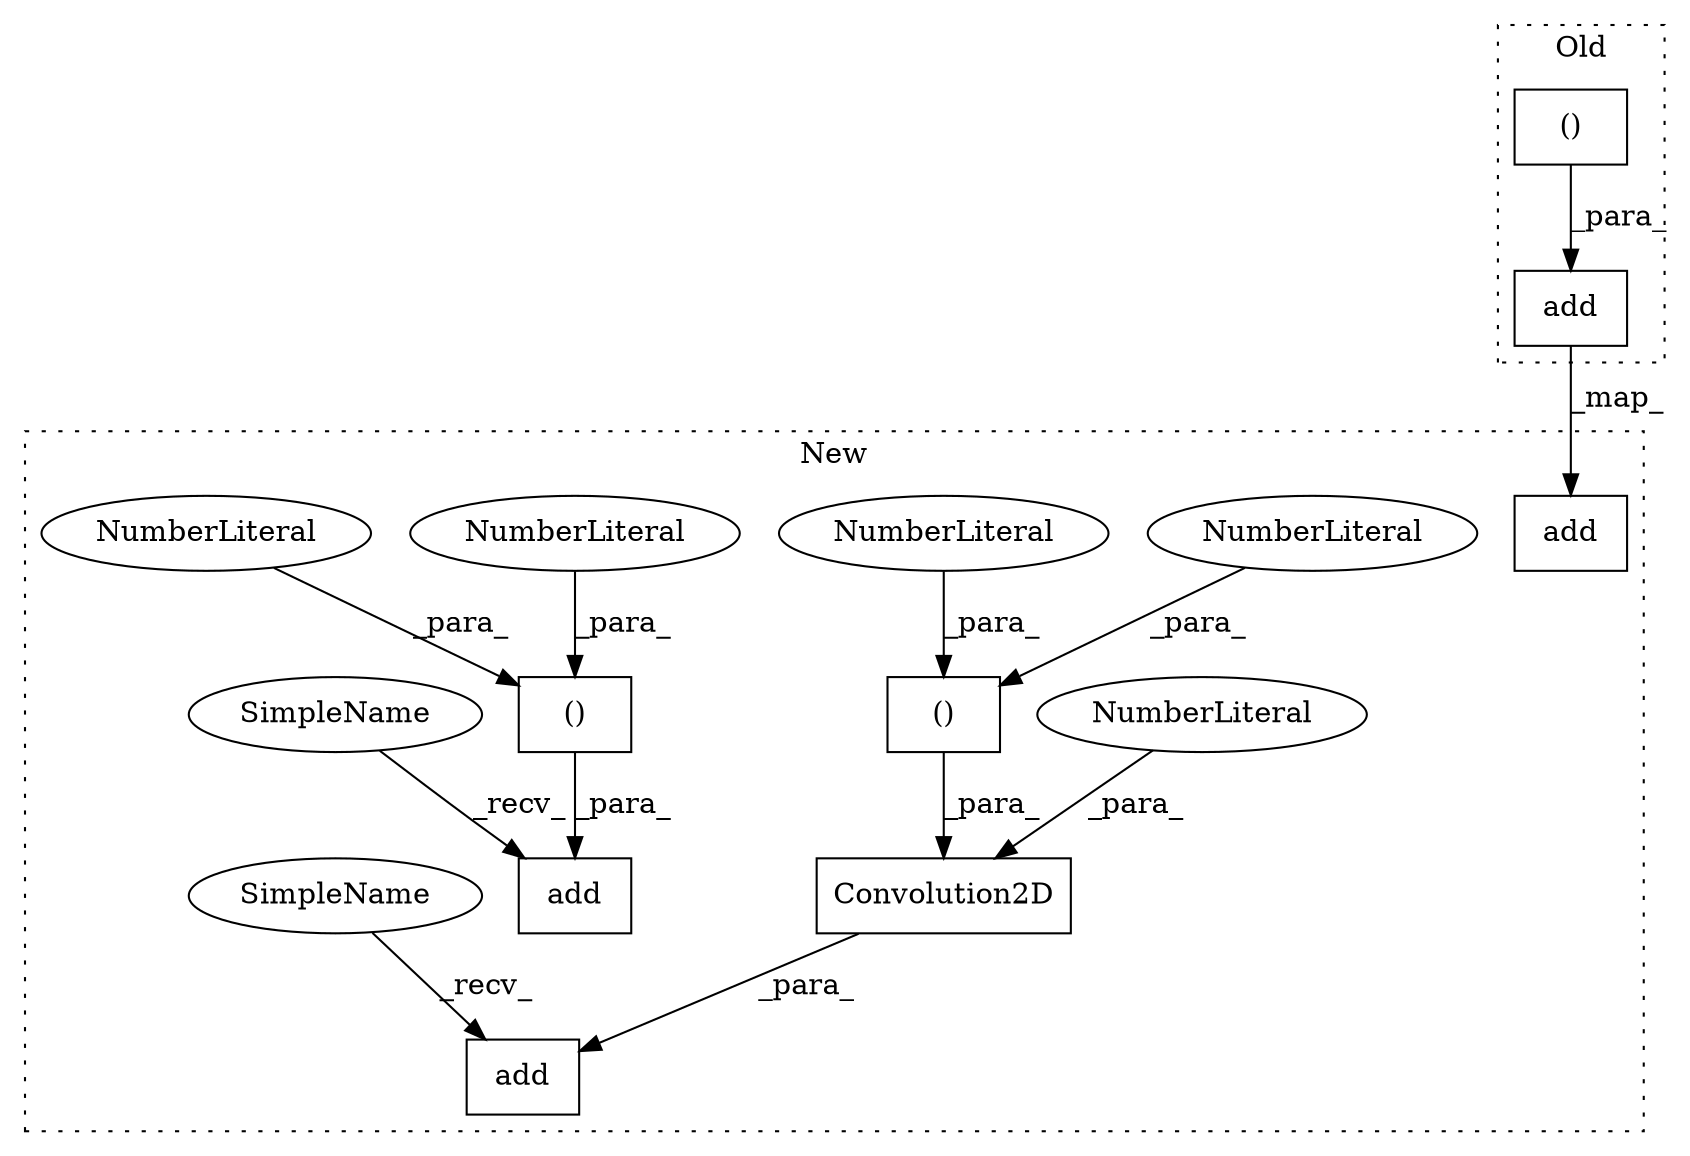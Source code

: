 digraph G {
subgraph cluster0 {
1 [label="()" a="106" s="776" l="19" shape="box"];
6 [label="add" a="32" s="748,797" l="4,1" shape="box"];
label = "Old";
style="dotted";
}
subgraph cluster1 {
2 [label="Convolution2D" a="32" s="1123,1181" l="14,2" shape="box"];
3 [label="NumberLiteral" a="34" s="1141" l="1" shape="ellipse"];
4 [label="add" a="32" s="1119,1183" l="4,1" shape="box"];
5 [label="add" a="32" s="1283,1308" l="4,1" shape="box"];
7 [label="()" a="106" s="1148" l="33" shape="box"];
8 [label="add" a="32" s="1481,1520" l="4,1" shape="box"];
9 [label="()" a="106" s="1503" l="15" shape="box"];
10 [label="NumberLiteral" a="34" s="1162" l="3" shape="ellipse"];
11 [label="NumberLiteral" a="34" s="1178" l="3" shape="ellipse"];
12 [label="NumberLiteral" a="34" s="1517" l="1" shape="ellipse"];
13 [label="NumberLiteral" a="34" s="1503" l="1" shape="ellipse"];
14 [label="SimpleName" a="42" s="1475" l="5" shape="ellipse"];
15 [label="SimpleName" a="42" s="1113" l="5" shape="ellipse"];
label = "New";
style="dotted";
}
1 -> 6 [label="_para_"];
2 -> 4 [label="_para_"];
3 -> 2 [label="_para_"];
6 -> 5 [label="_map_"];
7 -> 2 [label="_para_"];
9 -> 8 [label="_para_"];
10 -> 7 [label="_para_"];
11 -> 7 [label="_para_"];
12 -> 9 [label="_para_"];
13 -> 9 [label="_para_"];
14 -> 8 [label="_recv_"];
15 -> 4 [label="_recv_"];
}